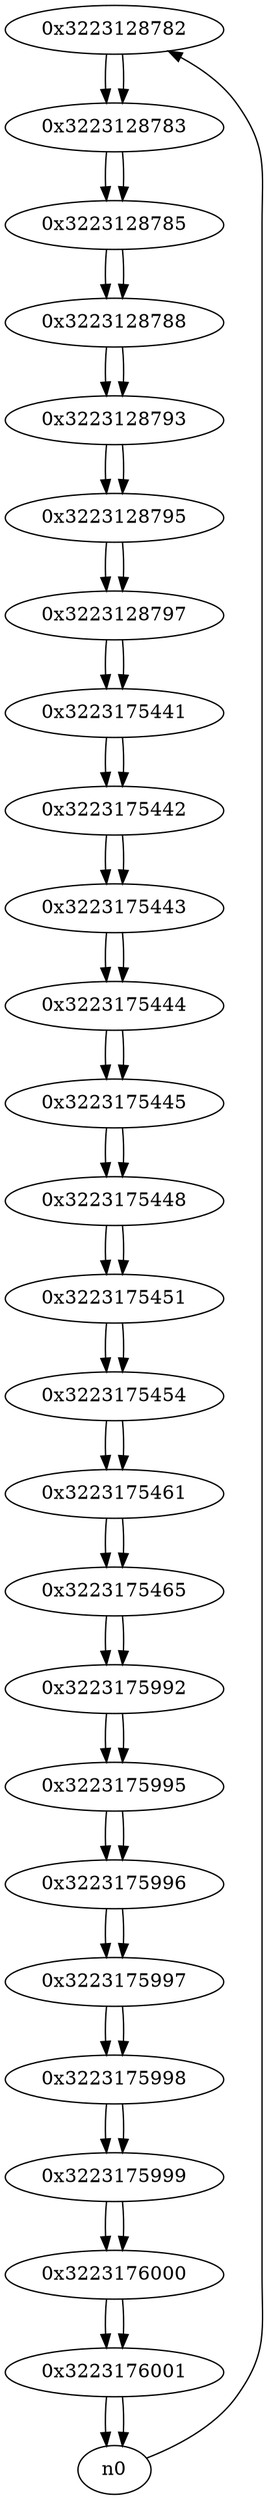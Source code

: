 digraph G{
/* nodes */
  n1 [label="0x3223128782"]
  n2 [label="0x3223128783"]
  n3 [label="0x3223128785"]
  n4 [label="0x3223128788"]
  n5 [label="0x3223128793"]
  n6 [label="0x3223128795"]
  n7 [label="0x3223128797"]
  n8 [label="0x3223175441"]
  n9 [label="0x3223175442"]
  n10 [label="0x3223175443"]
  n11 [label="0x3223175444"]
  n12 [label="0x3223175445"]
  n13 [label="0x3223175448"]
  n14 [label="0x3223175451"]
  n15 [label="0x3223175454"]
  n16 [label="0x3223175461"]
  n17 [label="0x3223175465"]
  n18 [label="0x3223175992"]
  n19 [label="0x3223175995"]
  n20 [label="0x3223175996"]
  n21 [label="0x3223175997"]
  n22 [label="0x3223175998"]
  n23 [label="0x3223175999"]
  n24 [label="0x3223176000"]
  n25 [label="0x3223176001"]
/* edges */
n1 -> n2;
n0 -> n1;
n2 -> n3;
n1 -> n2;
n3 -> n4;
n2 -> n3;
n4 -> n5;
n3 -> n4;
n5 -> n6;
n4 -> n5;
n6 -> n7;
n5 -> n6;
n7 -> n8;
n6 -> n7;
n8 -> n9;
n7 -> n8;
n9 -> n10;
n8 -> n9;
n10 -> n11;
n9 -> n10;
n11 -> n12;
n10 -> n11;
n12 -> n13;
n11 -> n12;
n13 -> n14;
n12 -> n13;
n14 -> n15;
n13 -> n14;
n15 -> n16;
n14 -> n15;
n16 -> n17;
n15 -> n16;
n17 -> n18;
n16 -> n17;
n18 -> n19;
n17 -> n18;
n19 -> n20;
n18 -> n19;
n20 -> n21;
n19 -> n20;
n21 -> n22;
n20 -> n21;
n22 -> n23;
n21 -> n22;
n23 -> n24;
n22 -> n23;
n24 -> n25;
n23 -> n24;
n25 -> n0;
n25 -> n0;
n24 -> n25;
}
